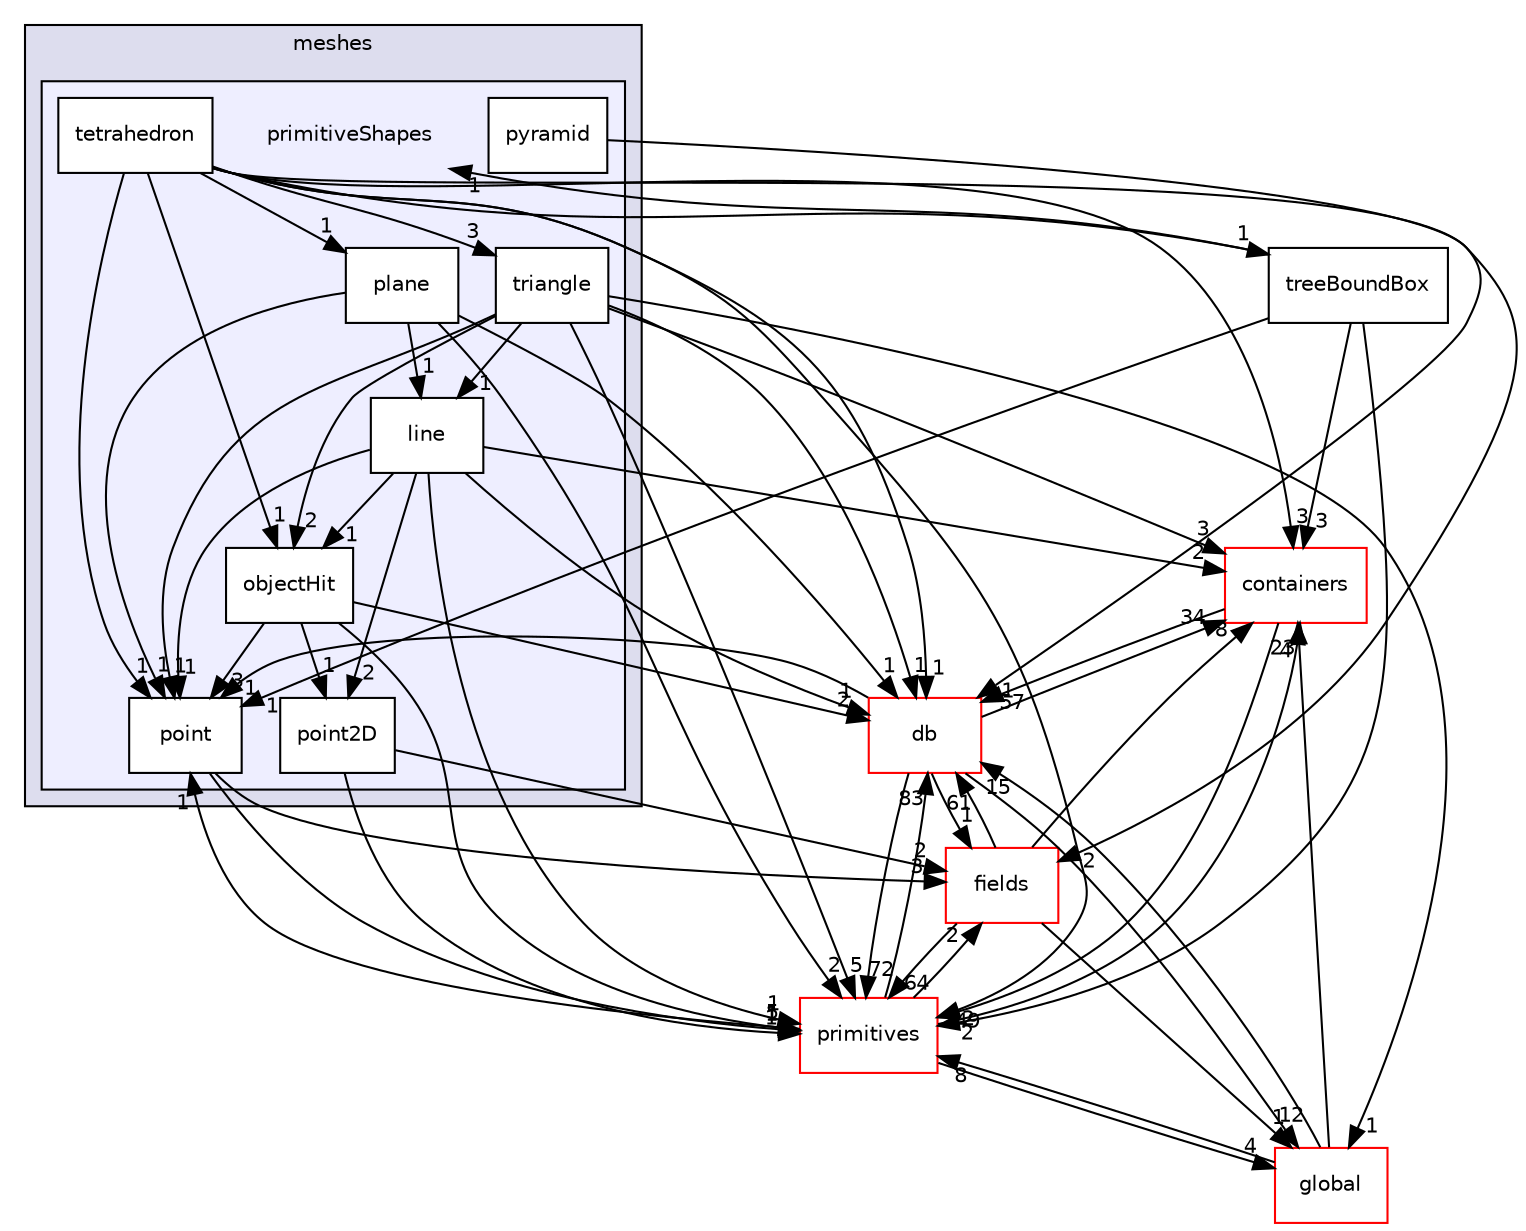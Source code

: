 digraph "src/OpenFOAM/meshes/primitiveShapes" {
  bgcolor=transparent;
  compound=true
  node [ fontsize="10", fontname="Helvetica"];
  edge [ labelfontsize="10", labelfontname="Helvetica"];
  subgraph clusterdir_aa2423979fb45fc41c393a5db370ab21 {
    graph [ bgcolor="#ddddee", pencolor="black", label="meshes" fontname="Helvetica", fontsize="10", URL="dir_aa2423979fb45fc41c393a5db370ab21.html"]
  subgraph clusterdir_a36ac568b20b0ed2190ed53a491bc296 {
    graph [ bgcolor="#eeeeff", pencolor="black", label="" URL="dir_a36ac568b20b0ed2190ed53a491bc296.html"];
    dir_a36ac568b20b0ed2190ed53a491bc296 [shape=plaintext label="primitiveShapes"];
    dir_b2b20348f78d31f6a5e7322ebd1c6bd6 [shape=box label="line" color="black" fillcolor="white" style="filled" URL="dir_b2b20348f78d31f6a5e7322ebd1c6bd6.html"];
    dir_7bcf26a537537c6a3ac3b09fc24af38a [shape=box label="objectHit" color="black" fillcolor="white" style="filled" URL="dir_7bcf26a537537c6a3ac3b09fc24af38a.html"];
    dir_77052ec8787433c172f9ae2c57230bbf [shape=box label="plane" color="black" fillcolor="white" style="filled" URL="dir_77052ec8787433c172f9ae2c57230bbf.html"];
    dir_cb34e2eea6ae8af2554e1d80aff9f166 [shape=box label="point" color="black" fillcolor="white" style="filled" URL="dir_cb34e2eea6ae8af2554e1d80aff9f166.html"];
    dir_c0616edb543207648ea9c3d1bc69a611 [shape=box label="point2D" color="black" fillcolor="white" style="filled" URL="dir_c0616edb543207648ea9c3d1bc69a611.html"];
    dir_fd79df9d79c1fa0af610c081cf908f02 [shape=box label="pyramid" color="black" fillcolor="white" style="filled" URL="dir_fd79df9d79c1fa0af610c081cf908f02.html"];
    dir_83c661a822c9d0b87c814cb81f69cc0b [shape=box label="tetrahedron" color="black" fillcolor="white" style="filled" URL="dir_83c661a822c9d0b87c814cb81f69cc0b.html"];
    dir_5ea6c01523c496de67b64831bf8ebd87 [shape=box label="triangle" color="black" fillcolor="white" style="filled" URL="dir_5ea6c01523c496de67b64831bf8ebd87.html"];
  }
  }
  dir_962442b8f989d5529fab5e0f0e4ffb74 [shape=box label="fields" color="red" URL="dir_962442b8f989d5529fab5e0f0e4ffb74.html"];
  dir_19d0872053bde092be81d7fe3f56cbf7 [shape=box label="containers" color="red" URL="dir_19d0872053bde092be81d7fe3f56cbf7.html"];
  dir_1f530ada57a4a279acf004c5b0e2ff41 [shape=box label="treeBoundBox" URL="dir_1f530ada57a4a279acf004c5b0e2ff41.html"];
  dir_63c634f7a7cfd679ac26c67fb30fc32f [shape=box label="db" color="red" URL="dir_63c634f7a7cfd679ac26c67fb30fc32f.html"];
  dir_8583492183f4d27c76555f8f333dd07b [shape=box label="global" color="red" URL="dir_8583492183f4d27c76555f8f333dd07b.html"];
  dir_3e50f45338116b169052b428016851aa [shape=box label="primitives" color="red" URL="dir_3e50f45338116b169052b428016851aa.html"];
  dir_962442b8f989d5529fab5e0f0e4ffb74->dir_19d0872053bde092be81d7fe3f56cbf7 [headlabel="8", labeldistance=1.5 headhref="dir_002020_001901.html"];
  dir_962442b8f989d5529fab5e0f0e4ffb74->dir_63c634f7a7cfd679ac26c67fb30fc32f [headlabel="61", labeldistance=1.5 headhref="dir_002020_001952.html"];
  dir_962442b8f989d5529fab5e0f0e4ffb74->dir_8583492183f4d27c76555f8f333dd07b [headlabel="1", labeldistance=1.5 headhref="dir_002020_002096.html"];
  dir_962442b8f989d5529fab5e0f0e4ffb74->dir_3e50f45338116b169052b428016851aa [headlabel="64", labeldistance=1.5 headhref="dir_002020_002324.html"];
  dir_19d0872053bde092be81d7fe3f56cbf7->dir_63c634f7a7cfd679ac26c67fb30fc32f [headlabel="57", labeldistance=1.5 headhref="dir_001901_001952.html"];
  dir_19d0872053bde092be81d7fe3f56cbf7->dir_3e50f45338116b169052b428016851aa [headlabel="49", labeldistance=1.5 headhref="dir_001901_002324.html"];
  dir_c0616edb543207648ea9c3d1bc69a611->dir_962442b8f989d5529fab5e0f0e4ffb74 [headlabel="2", labeldistance=1.5 headhref="dir_002318_002020.html"];
  dir_c0616edb543207648ea9c3d1bc69a611->dir_3e50f45338116b169052b428016851aa [headlabel="1", labeldistance=1.5 headhref="dir_002318_002324.html"];
  dir_1f530ada57a4a279acf004c5b0e2ff41->dir_19d0872053bde092be81d7fe3f56cbf7 [headlabel="3", labeldistance=1.5 headhref="dir_002323_001901.html"];
  dir_1f530ada57a4a279acf004c5b0e2ff41->dir_a36ac568b20b0ed2190ed53a491bc296 [headlabel="1", labeldistance=1.5 headhref="dir_002323_002313.html"];
  dir_1f530ada57a4a279acf004c5b0e2ff41->dir_cb34e2eea6ae8af2554e1d80aff9f166 [headlabel="1", labeldistance=1.5 headhref="dir_002323_002317.html"];
  dir_1f530ada57a4a279acf004c5b0e2ff41->dir_3e50f45338116b169052b428016851aa [headlabel="2", labeldistance=1.5 headhref="dir_002323_002324.html"];
  dir_7bcf26a537537c6a3ac3b09fc24af38a->dir_c0616edb543207648ea9c3d1bc69a611 [headlabel="1", labeldistance=1.5 headhref="dir_002315_002318.html"];
  dir_7bcf26a537537c6a3ac3b09fc24af38a->dir_63c634f7a7cfd679ac26c67fb30fc32f [headlabel="2", labeldistance=1.5 headhref="dir_002315_001952.html"];
  dir_7bcf26a537537c6a3ac3b09fc24af38a->dir_cb34e2eea6ae8af2554e1d80aff9f166 [headlabel="3", labeldistance=1.5 headhref="dir_002315_002317.html"];
  dir_7bcf26a537537c6a3ac3b09fc24af38a->dir_3e50f45338116b169052b428016851aa [headlabel="5", labeldistance=1.5 headhref="dir_002315_002324.html"];
  dir_63c634f7a7cfd679ac26c67fb30fc32f->dir_962442b8f989d5529fab5e0f0e4ffb74 [headlabel="1", labeldistance=1.5 headhref="dir_001952_002020.html"];
  dir_63c634f7a7cfd679ac26c67fb30fc32f->dir_19d0872053bde092be81d7fe3f56cbf7 [headlabel="34", labeldistance=1.5 headhref="dir_001952_001901.html"];
  dir_63c634f7a7cfd679ac26c67fb30fc32f->dir_cb34e2eea6ae8af2554e1d80aff9f166 [headlabel="1", labeldistance=1.5 headhref="dir_001952_002317.html"];
  dir_63c634f7a7cfd679ac26c67fb30fc32f->dir_8583492183f4d27c76555f8f333dd07b [headlabel="12", labeldistance=1.5 headhref="dir_001952_002096.html"];
  dir_63c634f7a7cfd679ac26c67fb30fc32f->dir_3e50f45338116b169052b428016851aa [headlabel="72", labeldistance=1.5 headhref="dir_001952_002324.html"];
  dir_cb34e2eea6ae8af2554e1d80aff9f166->dir_962442b8f989d5529fab5e0f0e4ffb74 [headlabel="3", labeldistance=1.5 headhref="dir_002317_002020.html"];
  dir_cb34e2eea6ae8af2554e1d80aff9f166->dir_3e50f45338116b169052b428016851aa [headlabel="1", labeldistance=1.5 headhref="dir_002317_002324.html"];
  dir_8583492183f4d27c76555f8f333dd07b->dir_19d0872053bde092be81d7fe3f56cbf7 [headlabel="4", labeldistance=1.5 headhref="dir_002096_001901.html"];
  dir_8583492183f4d27c76555f8f333dd07b->dir_63c634f7a7cfd679ac26c67fb30fc32f [headlabel="15", labeldistance=1.5 headhref="dir_002096_001952.html"];
  dir_8583492183f4d27c76555f8f333dd07b->dir_3e50f45338116b169052b428016851aa [headlabel="8", labeldistance=1.5 headhref="dir_002096_002324.html"];
  dir_3e50f45338116b169052b428016851aa->dir_962442b8f989d5529fab5e0f0e4ffb74 [headlabel="2", labeldistance=1.5 headhref="dir_002324_002020.html"];
  dir_3e50f45338116b169052b428016851aa->dir_19d0872053bde092be81d7fe3f56cbf7 [headlabel="23", labeldistance=1.5 headhref="dir_002324_001901.html"];
  dir_3e50f45338116b169052b428016851aa->dir_63c634f7a7cfd679ac26c67fb30fc32f [headlabel="83", labeldistance=1.5 headhref="dir_002324_001952.html"];
  dir_3e50f45338116b169052b428016851aa->dir_cb34e2eea6ae8af2554e1d80aff9f166 [headlabel="1", labeldistance=1.5 headhref="dir_002324_002317.html"];
  dir_3e50f45338116b169052b428016851aa->dir_8583492183f4d27c76555f8f333dd07b [headlabel="4", labeldistance=1.5 headhref="dir_002324_002096.html"];
  dir_83c661a822c9d0b87c814cb81f69cc0b->dir_962442b8f989d5529fab5e0f0e4ffb74 [headlabel="2", labeldistance=1.5 headhref="dir_002320_002020.html"];
  dir_83c661a822c9d0b87c814cb81f69cc0b->dir_19d0872053bde092be81d7fe3f56cbf7 [headlabel="3", labeldistance=1.5 headhref="dir_002320_001901.html"];
  dir_83c661a822c9d0b87c814cb81f69cc0b->dir_1f530ada57a4a279acf004c5b0e2ff41 [headlabel="1", labeldistance=1.5 headhref="dir_002320_002323.html"];
  dir_83c661a822c9d0b87c814cb81f69cc0b->dir_7bcf26a537537c6a3ac3b09fc24af38a [headlabel="1", labeldistance=1.5 headhref="dir_002320_002315.html"];
  dir_83c661a822c9d0b87c814cb81f69cc0b->dir_63c634f7a7cfd679ac26c67fb30fc32f [headlabel="1", labeldistance=1.5 headhref="dir_002320_001952.html"];
  dir_83c661a822c9d0b87c814cb81f69cc0b->dir_cb34e2eea6ae8af2554e1d80aff9f166 [headlabel="1", labeldistance=1.5 headhref="dir_002320_002317.html"];
  dir_83c661a822c9d0b87c814cb81f69cc0b->dir_3e50f45338116b169052b428016851aa [headlabel="2", labeldistance=1.5 headhref="dir_002320_002324.html"];
  dir_83c661a822c9d0b87c814cb81f69cc0b->dir_77052ec8787433c172f9ae2c57230bbf [headlabel="1", labeldistance=1.5 headhref="dir_002320_002316.html"];
  dir_83c661a822c9d0b87c814cb81f69cc0b->dir_5ea6c01523c496de67b64831bf8ebd87 [headlabel="3", labeldistance=1.5 headhref="dir_002320_002321.html"];
  dir_77052ec8787433c172f9ae2c57230bbf->dir_63c634f7a7cfd679ac26c67fb30fc32f [headlabel="1", labeldistance=1.5 headhref="dir_002316_001952.html"];
  dir_77052ec8787433c172f9ae2c57230bbf->dir_cb34e2eea6ae8af2554e1d80aff9f166 [headlabel="1", labeldistance=1.5 headhref="dir_002316_002317.html"];
  dir_77052ec8787433c172f9ae2c57230bbf->dir_3e50f45338116b169052b428016851aa [headlabel="2", labeldistance=1.5 headhref="dir_002316_002324.html"];
  dir_77052ec8787433c172f9ae2c57230bbf->dir_b2b20348f78d31f6a5e7322ebd1c6bd6 [headlabel="1", labeldistance=1.5 headhref="dir_002316_002314.html"];
  dir_b2b20348f78d31f6a5e7322ebd1c6bd6->dir_19d0872053bde092be81d7fe3f56cbf7 [headlabel="2", labeldistance=1.5 headhref="dir_002314_001901.html"];
  dir_b2b20348f78d31f6a5e7322ebd1c6bd6->dir_c0616edb543207648ea9c3d1bc69a611 [headlabel="2", labeldistance=1.5 headhref="dir_002314_002318.html"];
  dir_b2b20348f78d31f6a5e7322ebd1c6bd6->dir_7bcf26a537537c6a3ac3b09fc24af38a [headlabel="1", labeldistance=1.5 headhref="dir_002314_002315.html"];
  dir_b2b20348f78d31f6a5e7322ebd1c6bd6->dir_63c634f7a7cfd679ac26c67fb30fc32f [headlabel="1", labeldistance=1.5 headhref="dir_002314_001952.html"];
  dir_b2b20348f78d31f6a5e7322ebd1c6bd6->dir_cb34e2eea6ae8af2554e1d80aff9f166 [headlabel="1", labeldistance=1.5 headhref="dir_002314_002317.html"];
  dir_b2b20348f78d31f6a5e7322ebd1c6bd6->dir_3e50f45338116b169052b428016851aa [headlabel="1", labeldistance=1.5 headhref="dir_002314_002324.html"];
  dir_5ea6c01523c496de67b64831bf8ebd87->dir_19d0872053bde092be81d7fe3f56cbf7 [headlabel="3", labeldistance=1.5 headhref="dir_002321_001901.html"];
  dir_5ea6c01523c496de67b64831bf8ebd87->dir_7bcf26a537537c6a3ac3b09fc24af38a [headlabel="2", labeldistance=1.5 headhref="dir_002321_002315.html"];
  dir_5ea6c01523c496de67b64831bf8ebd87->dir_63c634f7a7cfd679ac26c67fb30fc32f [headlabel="1", labeldistance=1.5 headhref="dir_002321_001952.html"];
  dir_5ea6c01523c496de67b64831bf8ebd87->dir_cb34e2eea6ae8af2554e1d80aff9f166 [headlabel="1", labeldistance=1.5 headhref="dir_002321_002317.html"];
  dir_5ea6c01523c496de67b64831bf8ebd87->dir_8583492183f4d27c76555f8f333dd07b [headlabel="1", labeldistance=1.5 headhref="dir_002321_002096.html"];
  dir_5ea6c01523c496de67b64831bf8ebd87->dir_3e50f45338116b169052b428016851aa [headlabel="5", labeldistance=1.5 headhref="dir_002321_002324.html"];
  dir_5ea6c01523c496de67b64831bf8ebd87->dir_b2b20348f78d31f6a5e7322ebd1c6bd6 [headlabel="1", labeldistance=1.5 headhref="dir_002321_002314.html"];
  dir_fd79df9d79c1fa0af610c081cf908f02->dir_63c634f7a7cfd679ac26c67fb30fc32f [headlabel="1", labeldistance=1.5 headhref="dir_002319_001952.html"];
}
